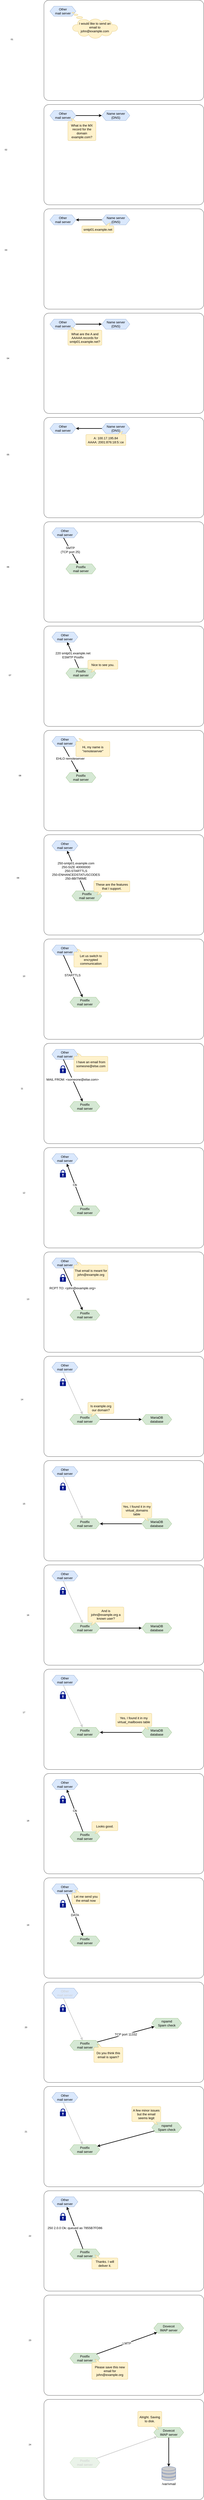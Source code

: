 <mxfile version="28.0.6">
  <diagram name="Seite-1" id="KTvmaRo9VcoZ5VeuPiA4">
    <mxGraphModel dx="2466" dy="1200" grid="1" gridSize="10" guides="1" tooltips="1" connect="1" arrows="1" fold="1" page="0" pageScale="1" pageWidth="827" pageHeight="1169" math="0" shadow="0">
      <root>
        <mxCell id="0" />
        <mxCell id="1" parent="0" />
        <mxCell id="gQG6ldMYRfHswNwDJcwK-4" value="" style="rounded=1;whiteSpace=wrap;html=1;arcSize=5;verticalAlign=bottom;fontSize=16;" parent="1" vertex="1">
          <mxGeometry x="80" y="120" width="800" height="500" as="geometry" />
        </mxCell>
        <mxCell id="gQG6ldMYRfHswNwDJcwK-9" value="Other&lt;div&gt;mail&amp;nbsp;&lt;span style=&quot;background-color: transparent; color: light-dark(rgb(0, 0, 0), rgb(255, 255, 255));&quot;&gt;server&lt;/span&gt;&lt;/div&gt;" style="shape=hexagon;perimeter=hexagonPerimeter2;whiteSpace=wrap;html=1;fixedSize=1;fillColor=#dae8fc;strokeColor=#6c8ebf;fontSize=16;fontStyle=0" parent="1" vertex="1">
          <mxGeometry x="110" y="150" width="130" height="50" as="geometry" />
        </mxCell>
        <mxCell id="gQG6ldMYRfHswNwDJcwK-17" value="" style="rounded=1;whiteSpace=wrap;html=1;arcSize=5;verticalAlign=bottom;fontSize=16;" parent="1" vertex="1">
          <mxGeometry x="80" y="640" width="800" height="500" as="geometry" />
        </mxCell>
        <mxCell id="gQG6ldMYRfHswNwDJcwK-24" style="edgeStyle=none;shape=connector;rounded=0;orthogonalLoop=1;jettySize=auto;html=1;strokeColor=default;strokeWidth=3;align=center;verticalAlign=middle;fontFamily=Helvetica;fontSize=16;fontColor=default;labelBackgroundColor=default;endArrow=classic;" parent="1" source="gQG6ldMYRfHswNwDJcwK-65" target="gQG6ldMYRfHswNwDJcwK-22" edge="1">
          <mxGeometry relative="1" as="geometry" />
        </mxCell>
        <mxCell id="gQG6ldMYRfHswNwDJcwK-22" value="Name server&lt;div&gt;(DNS)&lt;/div&gt;" style="shape=hexagon;perimeter=hexagonPerimeter2;whiteSpace=wrap;html=1;fixedSize=1;fillColor=#dae8fc;strokeColor=#6c8ebf;fontSize=16;" parent="1" vertex="1">
          <mxGeometry x="370" y="670" width="140" height="50" as="geometry" />
        </mxCell>
        <mxCell id="gQG6ldMYRfHswNwDJcwK-29" value="" style="rounded=1;whiteSpace=wrap;html=1;arcSize=5;verticalAlign=bottom;fontSize=16;" parent="1" vertex="1">
          <mxGeometry x="80" y="1160" width="800" height="500" as="geometry" />
        </mxCell>
        <mxCell id="gQG6ldMYRfHswNwDJcwK-34" value="" style="rounded=1;whiteSpace=wrap;html=1;arcSize=5;verticalAlign=bottom;fontSize=16;" parent="1" vertex="1">
          <mxGeometry x="80" y="1680" width="800" height="500" as="geometry" />
        </mxCell>
        <mxCell id="gQG6ldMYRfHswNwDJcwK-40" value="" style="rounded=1;whiteSpace=wrap;html=1;arcSize=5;verticalAlign=bottom;fontSize=16;" parent="1" vertex="1">
          <mxGeometry x="80" y="2200" width="800" height="500" as="geometry" />
        </mxCell>
        <mxCell id="gQG6ldMYRfHswNwDJcwK-45" value="" style="rounded=1;whiteSpace=wrap;html=1;arcSize=5;verticalAlign=bottom;fontSize=16;" parent="1" vertex="1">
          <mxGeometry x="80" y="2720" width="800" height="500" as="geometry" />
        </mxCell>
        <mxCell id="gQG6ldMYRfHswNwDJcwK-46" value="SMTP&lt;div&gt;(TCP port 25)&lt;/div&gt;" style="edgeStyle=none;shape=connector;rounded=0;orthogonalLoop=1;jettySize=auto;html=1;strokeColor=default;strokeWidth=3;align=center;verticalAlign=middle;fontFamily=Helvetica;fontSize=16;fontColor=default;labelBackgroundColor=default;endArrow=classic;" parent="1" target="gQG6ldMYRfHswNwDJcwK-50" edge="1">
          <mxGeometry relative="1" as="geometry">
            <mxPoint x="172.857" y="2790" as="sourcePoint" />
            <mxPoint x="370" y="2770" as="targetPoint" />
          </mxGeometry>
        </mxCell>
        <mxCell id="gQG6ldMYRfHswNwDJcwK-50" value="Postfix&lt;div&gt;mail server&lt;/div&gt;" style="shape=hexagon;perimeter=hexagonPerimeter2;whiteSpace=wrap;html=1;fixedSize=1;fillColor=#d5e8d4;strokeColor=#82b366;fontSize=16;" parent="1" vertex="1">
          <mxGeometry x="190" y="2930" width="150" height="50" as="geometry" />
        </mxCell>
        <mxCell id="gQG6ldMYRfHswNwDJcwK-51" value="" style="rounded=1;whiteSpace=wrap;html=1;arcSize=5;verticalAlign=bottom;fontSize=16;" parent="1" vertex="1">
          <mxGeometry x="80" y="3240" width="800" height="500" as="geometry" />
        </mxCell>
        <mxCell id="gQG6ldMYRfHswNwDJcwK-56" value="07" style="text;html=1;align=center;verticalAlign=middle;whiteSpace=wrap;rounded=0;fontFamily=Helvetica;fontSize=11;fontColor=default;labelBackgroundColor=default;" parent="1" vertex="1">
          <mxGeometry x="-120" y="3470" width="60" height="30" as="geometry" />
        </mxCell>
        <mxCell id="gQG6ldMYRfHswNwDJcwK-57" value="06" style="text;html=1;align=center;verticalAlign=middle;whiteSpace=wrap;rounded=0;fontFamily=Helvetica;fontSize=11;fontColor=default;labelBackgroundColor=default;" parent="1" vertex="1">
          <mxGeometry x="-130" y="2930" width="60" height="30" as="geometry" />
        </mxCell>
        <mxCell id="gQG6ldMYRfHswNwDJcwK-58" value="05" style="text;html=1;align=center;verticalAlign=middle;whiteSpace=wrap;rounded=0;fontFamily=Helvetica;fontSize=11;fontColor=default;labelBackgroundColor=default;" parent="1" vertex="1">
          <mxGeometry x="-130" y="2370" width="60" height="30" as="geometry" />
        </mxCell>
        <mxCell id="gQG6ldMYRfHswNwDJcwK-59" value="04" style="text;html=1;align=center;verticalAlign=middle;whiteSpace=wrap;rounded=0;fontFamily=Helvetica;fontSize=11;fontColor=default;labelBackgroundColor=default;" parent="1" vertex="1">
          <mxGeometry x="-130" y="1890" width="60" height="30" as="geometry" />
        </mxCell>
        <mxCell id="gQG6ldMYRfHswNwDJcwK-60" value="03" style="text;html=1;align=center;verticalAlign=middle;whiteSpace=wrap;rounded=0;fontFamily=Helvetica;fontSize=11;fontColor=default;labelBackgroundColor=default;" parent="1" vertex="1">
          <mxGeometry x="-140" y="1350" width="60" height="30" as="geometry" />
        </mxCell>
        <mxCell id="gQG6ldMYRfHswNwDJcwK-61" value="02" style="text;html=1;align=center;verticalAlign=middle;whiteSpace=wrap;rounded=0;fontFamily=Helvetica;fontSize=11;fontColor=default;labelBackgroundColor=default;" parent="1" vertex="1">
          <mxGeometry x="-140" y="850" width="60" height="30" as="geometry" />
        </mxCell>
        <mxCell id="gQG6ldMYRfHswNwDJcwK-62" value="01" style="text;html=1;align=center;verticalAlign=middle;whiteSpace=wrap;rounded=0;fontFamily=Helvetica;fontSize=11;fontColor=default;labelBackgroundColor=default;" parent="1" vertex="1">
          <mxGeometry x="-110" y="300" width="60" height="30" as="geometry" />
        </mxCell>
        <mxCell id="gQG6ldMYRfHswNwDJcwK-64" value="&lt;span style=&quot;font-size: 16px;&quot;&gt;I would like to send an email to john@example.com&lt;/span&gt;" style="whiteSpace=wrap;html=1;shape=mxgraph.basic.cloud_callout;fontFamily=Helvetica;fontSize=11;labelBackgroundColor=none;flipV=1;fillColor=#fff2cc;strokeColor=#d6b656;spacingLeft=20;spacingTop=20;spacingRight=20;fontStyle=0" parent="1" vertex="1">
          <mxGeometry x="220" y="180" width="230" height="130" as="geometry" />
        </mxCell>
        <mxCell id="gQG6ldMYRfHswNwDJcwK-65" value="Other&lt;div&gt;mail&amp;nbsp;&lt;span style=&quot;background-color: transparent; color: light-dark(rgb(0, 0, 0), rgb(255, 255, 255));&quot;&gt;server&lt;/span&gt;&lt;/div&gt;" style="shape=hexagon;perimeter=hexagonPerimeter2;whiteSpace=wrap;html=1;fixedSize=1;fillColor=#dae8fc;strokeColor=#6c8ebf;fontSize=16;fontStyle=0" parent="1" vertex="1">
          <mxGeometry x="110" y="670" width="130" height="50" as="geometry" />
        </mxCell>
        <mxCell id="gQG6ldMYRfHswNwDJcwK-28" value="What is the MX record for the domain example.com?" style="whiteSpace=wrap;html=1;shape=mxgraph.basic.roundRectCallout;dx=30;dy=15;size=5;boundedLbl=1;fontFamily=Helvetica;fontSize=16;labelBackgroundColor=none;flipV=1;fillColor=#fff2cc;strokeColor=#d6b656;" parent="1" vertex="1">
          <mxGeometry x="200" y="710" width="140" height="110" as="geometry" />
        </mxCell>
        <mxCell id="gQG6ldMYRfHswNwDJcwK-66" style="edgeStyle=none;shape=connector;rounded=0;orthogonalLoop=1;jettySize=auto;html=1;strokeColor=default;strokeWidth=3;align=center;verticalAlign=middle;fontFamily=Helvetica;fontSize=16;fontColor=default;labelBackgroundColor=default;endArrow=classic;" parent="1" source="gQG6ldMYRfHswNwDJcwK-67" target="gQG6ldMYRfHswNwDJcwK-68" edge="1">
          <mxGeometry relative="1" as="geometry">
            <mxPoint x="-120" y="1110" as="sourcePoint" />
          </mxGeometry>
        </mxCell>
        <mxCell id="gQG6ldMYRfHswNwDJcwK-67" value="Name server&lt;div&gt;(DNS)&lt;/div&gt;" style="shape=hexagon;perimeter=hexagonPerimeter2;whiteSpace=wrap;html=1;fixedSize=1;fillColor=#dae8fc;strokeColor=#6c8ebf;fontSize=16;" parent="1" vertex="1">
          <mxGeometry x="370" y="1190" width="140" height="50" as="geometry" />
        </mxCell>
        <mxCell id="gQG6ldMYRfHswNwDJcwK-68" value="Other&lt;div&gt;mail&amp;nbsp;&lt;span style=&quot;background-color: transparent; color: light-dark(rgb(0, 0, 0), rgb(255, 255, 255));&quot;&gt;server&lt;/span&gt;&lt;/div&gt;" style="shape=hexagon;perimeter=hexagonPerimeter2;whiteSpace=wrap;html=1;fixedSize=1;fillColor=#dae8fc;strokeColor=#6c8ebf;fontSize=16;fontStyle=0" parent="1" vertex="1">
          <mxGeometry x="110" y="1190" width="130" height="50" as="geometry" />
        </mxCell>
        <mxCell id="gQG6ldMYRfHswNwDJcwK-33" value="smtp01.example.net" style="whiteSpace=wrap;html=1;shape=mxgraph.basic.roundRectCallout;dx=30;dy=15;size=5;boundedLbl=1;fontFamily=Helvetica;fontSize=16;labelBackgroundColor=none;flipV=1;fillColor=#fff2cc;strokeColor=#d6b656;flipH=1;" parent="1" vertex="1">
          <mxGeometry x="270" y="1230" width="160" height="50" as="geometry" />
        </mxCell>
        <mxCell id="gQG6ldMYRfHswNwDJcwK-69" style="edgeStyle=none;shape=connector;rounded=0;orthogonalLoop=1;jettySize=auto;html=1;strokeColor=default;strokeWidth=3;align=center;verticalAlign=middle;fontFamily=Helvetica;fontSize=16;fontColor=default;labelBackgroundColor=default;endArrow=classic;" parent="1" source="gQG6ldMYRfHswNwDJcwK-71" target="gQG6ldMYRfHswNwDJcwK-70" edge="1">
          <mxGeometry relative="1" as="geometry" />
        </mxCell>
        <mxCell id="gQG6ldMYRfHswNwDJcwK-70" value="Name server&lt;div&gt;(DNS)&lt;/div&gt;" style="shape=hexagon;perimeter=hexagonPerimeter2;whiteSpace=wrap;html=1;fixedSize=1;fillColor=#dae8fc;strokeColor=#6c8ebf;fontSize=16;" parent="1" vertex="1">
          <mxGeometry x="370" y="1710" width="140" height="50" as="geometry" />
        </mxCell>
        <mxCell id="gQG6ldMYRfHswNwDJcwK-71" value="Other&lt;div&gt;mail&amp;nbsp;&lt;span style=&quot;background-color: transparent; color: light-dark(rgb(0, 0, 0), rgb(255, 255, 255));&quot;&gt;server&lt;/span&gt;&lt;/div&gt;" style="shape=hexagon;perimeter=hexagonPerimeter2;whiteSpace=wrap;html=1;fixedSize=1;fillColor=#dae8fc;strokeColor=#6c8ebf;fontSize=16;fontStyle=0" parent="1" vertex="1">
          <mxGeometry x="110" y="1710" width="130" height="50" as="geometry" />
        </mxCell>
        <mxCell id="gQG6ldMYRfHswNwDJcwK-39" value="What are the A and AAAAA records for smtp01.example.net?" style="whiteSpace=wrap;html=1;shape=mxgraph.basic.roundRectCallout;dx=30;dy=15;size=5;boundedLbl=1;fontFamily=Helvetica;fontSize=16;labelBackgroundColor=none;flipV=1;fillColor=#fff2cc;strokeColor=#d6b656;" parent="1" vertex="1">
          <mxGeometry x="200" y="1750" width="170" height="90" as="geometry" />
        </mxCell>
        <mxCell id="gQG6ldMYRfHswNwDJcwK-72" style="edgeStyle=none;shape=connector;rounded=0;orthogonalLoop=1;jettySize=auto;html=1;strokeColor=default;strokeWidth=3;align=center;verticalAlign=middle;fontFamily=Helvetica;fontSize=16;fontColor=default;labelBackgroundColor=default;endArrow=classic;" parent="1" source="gQG6ldMYRfHswNwDJcwK-73" target="gQG6ldMYRfHswNwDJcwK-74" edge="1">
          <mxGeometry relative="1" as="geometry">
            <mxPoint x="-120" y="2150" as="sourcePoint" />
          </mxGeometry>
        </mxCell>
        <mxCell id="gQG6ldMYRfHswNwDJcwK-73" value="Name server&lt;div&gt;(DNS)&lt;/div&gt;" style="shape=hexagon;perimeter=hexagonPerimeter2;whiteSpace=wrap;html=1;fixedSize=1;fillColor=#dae8fc;strokeColor=#6c8ebf;fontSize=16;" parent="1" vertex="1">
          <mxGeometry x="370" y="2230" width="140" height="50" as="geometry" />
        </mxCell>
        <mxCell id="gQG6ldMYRfHswNwDJcwK-74" value="Other&lt;div&gt;mail&amp;nbsp;&lt;span style=&quot;background-color: transparent; color: light-dark(rgb(0, 0, 0), rgb(255, 255, 255));&quot;&gt;server&lt;/span&gt;&lt;/div&gt;" style="shape=hexagon;perimeter=hexagonPerimeter2;whiteSpace=wrap;html=1;fixedSize=1;fillColor=#dae8fc;strokeColor=#6c8ebf;fontSize=16;fontStyle=0" parent="1" vertex="1">
          <mxGeometry x="110" y="2230" width="130" height="50" as="geometry" />
        </mxCell>
        <mxCell id="gQG6ldMYRfHswNwDJcwK-44" value="A: 100.17.195.84&lt;div&gt;AAAA: 2001:876:18:5::ce&lt;/div&gt;" style="whiteSpace=wrap;html=1;shape=mxgraph.basic.roundRectCallout;dx=30;dy=15;size=5;boundedLbl=1;fontFamily=Helvetica;fontSize=16;labelBackgroundColor=none;flipV=1;fillColor=#fff2cc;strokeColor=#d6b656;flipH=1;" parent="1" vertex="1">
          <mxGeometry x="290" y="2270" width="200" height="70" as="geometry" />
        </mxCell>
        <mxCell id="gQG6ldMYRfHswNwDJcwK-75" value="Other&lt;div&gt;mail&amp;nbsp;&lt;span style=&quot;background-color: transparent; color: light-dark(rgb(0, 0, 0), rgb(255, 255, 255));&quot;&gt;server&lt;/span&gt;&lt;/div&gt;" style="shape=hexagon;perimeter=hexagonPerimeter2;whiteSpace=wrap;html=1;fixedSize=1;fillColor=#dae8fc;strokeColor=#6c8ebf;fontSize=16;fontStyle=0" parent="1" vertex="1">
          <mxGeometry x="120" y="2750" width="130" height="50" as="geometry" />
        </mxCell>
        <mxCell id="gQG6ldMYRfHswNwDJcwK-76" value="220 smtp01.example.net&lt;div&gt;ESMTP Postfix&lt;/div&gt;" style="edgeStyle=none;shape=connector;rounded=0;orthogonalLoop=1;jettySize=auto;html=1;strokeColor=default;strokeWidth=3;align=center;verticalAlign=middle;fontFamily=Helvetica;fontSize=16;fontColor=default;labelBackgroundColor=default;endArrow=classic;" parent="1" source="gQG6ldMYRfHswNwDJcwK-77" target="gQG6ldMYRfHswNwDJcwK-78" edge="1">
          <mxGeometry relative="1" as="geometry">
            <mxPoint x="172.857" y="3310" as="sourcePoint" />
            <mxPoint x="690" y="3290" as="targetPoint" />
          </mxGeometry>
        </mxCell>
        <mxCell id="gQG6ldMYRfHswNwDJcwK-77" value="Postfix&lt;div&gt;mail server&lt;/div&gt;" style="shape=hexagon;perimeter=hexagonPerimeter2;whiteSpace=wrap;html=1;fixedSize=1;fillColor=#d5e8d4;strokeColor=#82b366;fontSize=16;" parent="1" vertex="1">
          <mxGeometry x="190" y="3450" width="150" height="50" as="geometry" />
        </mxCell>
        <mxCell id="gQG6ldMYRfHswNwDJcwK-78" value="Other&lt;div&gt;mail&amp;nbsp;&lt;span style=&quot;background-color: transparent; color: light-dark(rgb(0, 0, 0), rgb(255, 255, 255));&quot;&gt;server&lt;/span&gt;&lt;/div&gt;" style="shape=hexagon;perimeter=hexagonPerimeter2;whiteSpace=wrap;html=1;fixedSize=1;fillColor=#dae8fc;strokeColor=#6c8ebf;fontSize=16;fontStyle=0" parent="1" vertex="1">
          <mxGeometry x="120" y="3270" width="130" height="50" as="geometry" />
        </mxCell>
        <mxCell id="gQG6ldMYRfHswNwDJcwK-55" value="Nice to see you." style="whiteSpace=wrap;html=1;shape=mxgraph.basic.roundRectCallout;dx=30;dy=15;size=5;boundedLbl=1;fontFamily=Helvetica;fontSize=16;labelBackgroundColor=none;flipV=0;fillColor=#fff2cc;strokeColor=#d6b656;" parent="1" vertex="1">
          <mxGeometry x="300" y="3410" width="150" height="60" as="geometry" />
        </mxCell>
        <mxCell id="gQG6ldMYRfHswNwDJcwK-79" value="" style="rounded=1;whiteSpace=wrap;html=1;arcSize=5;verticalAlign=bottom;fontSize=16;" parent="1" vertex="1">
          <mxGeometry x="80" y="3760" width="800" height="500" as="geometry" />
        </mxCell>
        <mxCell id="gQG6ldMYRfHswNwDJcwK-80" value="EHLO remoteserver" style="edgeStyle=none;shape=connector;rounded=0;orthogonalLoop=1;jettySize=auto;html=1;strokeColor=default;strokeWidth=3;align=center;verticalAlign=middle;fontFamily=Helvetica;fontSize=16;fontColor=default;labelBackgroundColor=default;endArrow=classic;" parent="1" target="gQG6ldMYRfHswNwDJcwK-81" edge="1">
          <mxGeometry relative="1" as="geometry">
            <mxPoint x="172.857" y="3830" as="sourcePoint" />
            <mxPoint x="370" y="3810" as="targetPoint" />
          </mxGeometry>
        </mxCell>
        <mxCell id="gQG6ldMYRfHswNwDJcwK-81" value="Postfix&lt;div&gt;mail server&lt;/div&gt;" style="shape=hexagon;perimeter=hexagonPerimeter2;whiteSpace=wrap;html=1;fixedSize=1;fillColor=#d5e8d4;strokeColor=#82b366;fontSize=16;" parent="1" vertex="1">
          <mxGeometry x="190" y="3970" width="150" height="50" as="geometry" />
        </mxCell>
        <mxCell id="gQG6ldMYRfHswNwDJcwK-82" value="Other&lt;div&gt;mail&amp;nbsp;&lt;span style=&quot;background-color: transparent; color: light-dark(rgb(0, 0, 0), rgb(255, 255, 255));&quot;&gt;server&lt;/span&gt;&lt;/div&gt;" style="shape=hexagon;perimeter=hexagonPerimeter2;whiteSpace=wrap;html=1;fixedSize=1;fillColor=#dae8fc;strokeColor=#6c8ebf;fontSize=16;fontStyle=0" parent="1" vertex="1">
          <mxGeometry x="120" y="3790" width="130" height="50" as="geometry" />
        </mxCell>
        <mxCell id="gQG6ldMYRfHswNwDJcwK-83" value="08" style="text;html=1;align=center;verticalAlign=middle;whiteSpace=wrap;rounded=0;fontFamily=Helvetica;fontSize=11;fontColor=default;labelBackgroundColor=default;" parent="1" vertex="1">
          <mxGeometry x="-70" y="3970" width="60" height="30" as="geometry" />
        </mxCell>
        <mxCell id="gQG6ldMYRfHswNwDJcwK-84" value="Hi, my name is &quot;remoteserver&quot;" style="whiteSpace=wrap;html=1;shape=mxgraph.basic.roundRectCallout;dx=30;dy=15;size=5;boundedLbl=1;fontFamily=Helvetica;fontSize=16;labelBackgroundColor=none;flipV=1;fillColor=#fff2cc;strokeColor=#d6b656;" parent="1" vertex="1">
          <mxGeometry x="240" y="3800" width="170" height="90" as="geometry" />
        </mxCell>
        <mxCell id="gQG6ldMYRfHswNwDJcwK-85" value="" style="rounded=1;whiteSpace=wrap;html=1;arcSize=5;verticalAlign=bottom;fontSize=16;" parent="1" vertex="1">
          <mxGeometry x="80" y="4280" width="800" height="500" as="geometry" />
        </mxCell>
        <mxCell id="gQG6ldMYRfHswNwDJcwK-86" value="&lt;div&gt;250-smtp01.example.com&lt;/div&gt;&lt;div&gt;&lt;span style=&quot;background-color: light-dark(#ffffff, var(--ge-dark-color, #121212)); color: light-dark(rgb(0, 0, 0), rgb(255, 255, 255));&quot;&gt;250-SIZE 40000000&lt;/span&gt;&lt;/div&gt;&lt;div&gt;&lt;span style=&quot;background-color: light-dark(#ffffff, var(--ge-dark-color, #121212)); color: light-dark(rgb(0, 0, 0), rgb(255, 255, 255));&quot;&gt;250-STARTTLS&lt;/span&gt;&lt;/div&gt;&lt;div&gt;250-ENHANCEDSTATUSCODES&lt;/div&gt;&lt;div&gt;250-8BITMIME&lt;/div&gt;" style="edgeStyle=none;shape=connector;rounded=0;orthogonalLoop=1;jettySize=auto;html=1;strokeColor=default;strokeWidth=3;align=center;verticalAlign=middle;fontFamily=Helvetica;fontSize=16;fontColor=default;labelBackgroundColor=default;endArrow=classic;" parent="1" source="gQG6ldMYRfHswNwDJcwK-87" target="gQG6ldMYRfHswNwDJcwK-88" edge="1">
          <mxGeometry relative="1" as="geometry">
            <mxPoint x="192.857" y="4390" as="sourcePoint" />
            <mxPoint x="216.111" y="4400" as="targetPoint" />
          </mxGeometry>
        </mxCell>
        <mxCell id="gQG6ldMYRfHswNwDJcwK-87" value="Postfix&lt;div&gt;mail server&lt;/div&gt;" style="shape=hexagon;perimeter=hexagonPerimeter2;whiteSpace=wrap;html=1;fixedSize=1;fillColor=#d5e8d4;strokeColor=#82b366;fontSize=16;" parent="1" vertex="1">
          <mxGeometry x="220" y="4560" width="150" height="50" as="geometry" />
        </mxCell>
        <mxCell id="gQG6ldMYRfHswNwDJcwK-88" value="Other&lt;div&gt;mail&amp;nbsp;&lt;span style=&quot;background-color: transparent; color: light-dark(rgb(0, 0, 0), rgb(255, 255, 255));&quot;&gt;server&lt;/span&gt;&lt;/div&gt;" style="shape=hexagon;perimeter=hexagonPerimeter2;whiteSpace=wrap;html=1;fixedSize=1;fillColor=#dae8fc;strokeColor=#6c8ebf;fontSize=16;fontStyle=0" parent="1" vertex="1">
          <mxGeometry x="120" y="4310" width="130" height="50" as="geometry" />
        </mxCell>
        <mxCell id="gQG6ldMYRfHswNwDJcwK-89" value="These are the features that I support." style="whiteSpace=wrap;html=1;shape=mxgraph.basic.roundRectCallout;dx=30;dy=15;size=5;boundedLbl=1;fontFamily=Helvetica;fontSize=16;labelBackgroundColor=none;flipV=0;fillColor=#fff2cc;strokeColor=#d6b656;" parent="1" vertex="1">
          <mxGeometry x="330" y="4510" width="180" height="70" as="geometry" />
        </mxCell>
        <mxCell id="gQG6ldMYRfHswNwDJcwK-90" value="09" style="text;html=1;align=center;verticalAlign=middle;whiteSpace=wrap;rounded=0;fontFamily=Helvetica;fontSize=11;fontColor=default;labelBackgroundColor=default;" parent="1" vertex="1">
          <mxGeometry x="-80" y="4480" width="60" height="30" as="geometry" />
        </mxCell>
        <mxCell id="gQG6ldMYRfHswNwDJcwK-91" value="" style="rounded=1;whiteSpace=wrap;html=1;arcSize=5;verticalAlign=bottom;fontSize=16;" parent="1" vertex="1">
          <mxGeometry x="80" y="4800" width="800" height="500" as="geometry" />
        </mxCell>
        <mxCell id="gQG6ldMYRfHswNwDJcwK-92" value="STARTTLS" style="edgeStyle=none;shape=connector;rounded=0;orthogonalLoop=1;jettySize=auto;html=1;strokeColor=default;strokeWidth=3;align=center;verticalAlign=middle;fontFamily=Helvetica;fontSize=16;fontColor=default;labelBackgroundColor=default;endArrow=classic;" parent="1" target="gQG6ldMYRfHswNwDJcwK-93" edge="1">
          <mxGeometry relative="1" as="geometry">
            <mxPoint x="172.857" y="4870" as="sourcePoint" />
            <mxPoint x="370" y="4850" as="targetPoint" />
          </mxGeometry>
        </mxCell>
        <mxCell id="gQG6ldMYRfHswNwDJcwK-93" value="Postfix&lt;div&gt;mail server&lt;/div&gt;" style="shape=hexagon;perimeter=hexagonPerimeter2;whiteSpace=wrap;html=1;fixedSize=1;fillColor=#d5e8d4;strokeColor=#82b366;fontSize=16;" parent="1" vertex="1">
          <mxGeometry x="210" y="5090" width="150" height="50" as="geometry" />
        </mxCell>
        <mxCell id="gQG6ldMYRfHswNwDJcwK-94" value="Other&lt;div&gt;mail&amp;nbsp;&lt;span style=&quot;background-color: transparent; color: light-dark(rgb(0, 0, 0), rgb(255, 255, 255));&quot;&gt;server&lt;/span&gt;&lt;/div&gt;" style="shape=hexagon;perimeter=hexagonPerimeter2;whiteSpace=wrap;html=1;fixedSize=1;fillColor=#dae8fc;strokeColor=#6c8ebf;fontSize=16;fontStyle=0" parent="1" vertex="1">
          <mxGeometry x="120" y="4830" width="130" height="50" as="geometry" />
        </mxCell>
        <mxCell id="gQG6ldMYRfHswNwDJcwK-95" value="Let us switch to encrypted communication" style="whiteSpace=wrap;html=1;shape=mxgraph.basic.roundRectCallout;dx=30;dy=15;size=5;boundedLbl=1;fontFamily=Helvetica;fontSize=16;labelBackgroundColor=none;flipV=1;fillColor=#fff2cc;strokeColor=#d6b656;" parent="1" vertex="1">
          <mxGeometry x="230" y="4850" width="170" height="90" as="geometry" />
        </mxCell>
        <mxCell id="gQG6ldMYRfHswNwDJcwK-96" value="10" style="text;html=1;align=center;verticalAlign=middle;whiteSpace=wrap;rounded=0;fontFamily=Helvetica;fontSize=11;fontColor=default;labelBackgroundColor=default;" parent="1" vertex="1">
          <mxGeometry x="-50" y="4970" width="60" height="30" as="geometry" />
        </mxCell>
        <mxCell id="gQG6ldMYRfHswNwDJcwK-97" value="" style="rounded=1;whiteSpace=wrap;html=1;arcSize=5;verticalAlign=bottom;fontSize=16;" parent="1" vertex="1">
          <mxGeometry x="80" y="5320" width="800" height="500" as="geometry" />
        </mxCell>
        <mxCell id="gQG6ldMYRfHswNwDJcwK-98" value="MAIL FROM: &amp;lt;someone@else.com&amp;gt;" style="edgeStyle=none;shape=connector;rounded=0;orthogonalLoop=1;jettySize=auto;html=1;strokeColor=default;strokeWidth=3;align=center;verticalAlign=middle;fontFamily=Helvetica;fontSize=16;fontColor=default;labelBackgroundColor=default;endArrow=classic;" parent="1" target="gQG6ldMYRfHswNwDJcwK-99" edge="1">
          <mxGeometry relative="1" as="geometry">
            <mxPoint x="172.857" y="5390" as="sourcePoint" />
            <mxPoint x="370" y="5370" as="targetPoint" />
          </mxGeometry>
        </mxCell>
        <mxCell id="gQG6ldMYRfHswNwDJcwK-99" value="Postfix&lt;div&gt;mail server&lt;/div&gt;" style="shape=hexagon;perimeter=hexagonPerimeter2;whiteSpace=wrap;html=1;fixedSize=1;fillColor=#d5e8d4;strokeColor=#82b366;fontSize=16;" parent="1" vertex="1">
          <mxGeometry x="210" y="5610" width="150" height="50" as="geometry" />
        </mxCell>
        <mxCell id="gQG6ldMYRfHswNwDJcwK-100" value="Other&lt;div&gt;mail&amp;nbsp;&lt;span style=&quot;background-color: transparent; color: light-dark(rgb(0, 0, 0), rgb(255, 255, 255));&quot;&gt;server&lt;/span&gt;&lt;/div&gt;" style="shape=hexagon;perimeter=hexagonPerimeter2;whiteSpace=wrap;html=1;fixedSize=1;fillColor=#dae8fc;strokeColor=#6c8ebf;fontSize=16;fontStyle=0" parent="1" vertex="1">
          <mxGeometry x="120" y="5350" width="130" height="50" as="geometry" />
        </mxCell>
        <mxCell id="gQG6ldMYRfHswNwDJcwK-101" value="I have an email from someone@else.com" style="whiteSpace=wrap;html=1;shape=mxgraph.basic.roundRectCallout;dx=30;dy=15;size=5;boundedLbl=1;fontFamily=Helvetica;fontSize=16;labelBackgroundColor=none;flipV=1;fillColor=#fff2cc;strokeColor=#d6b656;" parent="1" vertex="1">
          <mxGeometry x="230" y="5370" width="170" height="90" as="geometry" />
        </mxCell>
        <mxCell id="gQG6ldMYRfHswNwDJcwK-102" value="11" style="text;html=1;align=center;verticalAlign=middle;whiteSpace=wrap;rounded=0;fontFamily=Helvetica;fontSize=11;fontColor=default;labelBackgroundColor=default;" parent="1" vertex="1">
          <mxGeometry x="-60" y="5530" width="60" height="30" as="geometry" />
        </mxCell>
        <mxCell id="gQG6ldMYRfHswNwDJcwK-103" value="" style="sketch=0;aspect=fixed;pointerEvents=1;shadow=0;dashed=0;html=1;strokeColor=none;labelPosition=center;verticalLabelPosition=bottom;verticalAlign=top;align=center;fillColor=#00188D;shape=mxgraph.mscae.enterprise.lock;fontFamily=Helvetica;fontSize=11;fontColor=default;labelBackgroundColor=default;" parent="1" vertex="1">
          <mxGeometry x="160" y="5430" width="30" height="38.46" as="geometry" />
        </mxCell>
        <mxCell id="gQG6ldMYRfHswNwDJcwK-104" value="" style="rounded=1;whiteSpace=wrap;html=1;arcSize=5;verticalAlign=bottom;fontSize=16;" parent="1" vertex="1">
          <mxGeometry x="80" y="5840" width="800" height="500" as="geometry" />
        </mxCell>
        <mxCell id="gQG6ldMYRfHswNwDJcwK-105" value="Ok" style="edgeStyle=none;shape=connector;rounded=0;orthogonalLoop=1;jettySize=auto;html=1;strokeColor=default;strokeWidth=3;align=center;verticalAlign=middle;fontFamily=Helvetica;fontSize=16;fontColor=default;labelBackgroundColor=default;endArrow=classic;" parent="1" source="gQG6ldMYRfHswNwDJcwK-106" target="gQG6ldMYRfHswNwDJcwK-107" edge="1">
          <mxGeometry relative="1" as="geometry">
            <mxPoint x="172.857" y="5910" as="sourcePoint" />
            <mxPoint x="-130" y="5840" as="targetPoint" />
          </mxGeometry>
        </mxCell>
        <mxCell id="gQG6ldMYRfHswNwDJcwK-106" value="Postfix&lt;div&gt;mail server&lt;/div&gt;" style="shape=hexagon;perimeter=hexagonPerimeter2;whiteSpace=wrap;html=1;fixedSize=1;fillColor=#d5e8d4;strokeColor=#82b366;fontSize=16;" parent="1" vertex="1">
          <mxGeometry x="210" y="6130" width="150" height="50" as="geometry" />
        </mxCell>
        <mxCell id="gQG6ldMYRfHswNwDJcwK-107" value="Other&lt;div&gt;mail&amp;nbsp;&lt;span style=&quot;background-color: transparent; color: light-dark(rgb(0, 0, 0), rgb(255, 255, 255));&quot;&gt;server&lt;/span&gt;&lt;/div&gt;" style="shape=hexagon;perimeter=hexagonPerimeter2;whiteSpace=wrap;html=1;fixedSize=1;fillColor=#dae8fc;strokeColor=#6c8ebf;fontSize=16;fontStyle=0" parent="1" vertex="1">
          <mxGeometry x="120" y="5870" width="130" height="50" as="geometry" />
        </mxCell>
        <mxCell id="gQG6ldMYRfHswNwDJcwK-109" value="" style="sketch=0;aspect=fixed;pointerEvents=1;shadow=0;dashed=0;html=1;strokeColor=none;labelPosition=center;verticalLabelPosition=bottom;verticalAlign=top;align=center;fillColor=#00188D;shape=mxgraph.mscae.enterprise.lock;fontFamily=Helvetica;fontSize=11;fontColor=default;labelBackgroundColor=default;" parent="1" vertex="1">
          <mxGeometry x="160" y="5950" width="30" height="38.46" as="geometry" />
        </mxCell>
        <mxCell id="gQG6ldMYRfHswNwDJcwK-110" value="12" style="text;html=1;align=center;verticalAlign=middle;whiteSpace=wrap;rounded=0;fontFamily=Helvetica;fontSize=11;fontColor=default;labelBackgroundColor=default;" parent="1" vertex="1">
          <mxGeometry x="-50" y="6050" width="60" height="30" as="geometry" />
        </mxCell>
        <mxCell id="gQG6ldMYRfHswNwDJcwK-112" value="" style="rounded=1;whiteSpace=wrap;html=1;arcSize=5;verticalAlign=bottom;fontSize=16;" parent="1" vertex="1">
          <mxGeometry x="80" y="6360" width="800" height="500" as="geometry" />
        </mxCell>
        <mxCell id="gQG6ldMYRfHswNwDJcwK-113" value="RCPT TO: &amp;lt;john@example.org&amp;gt;" style="edgeStyle=none;shape=connector;rounded=0;orthogonalLoop=1;jettySize=auto;html=1;strokeColor=default;strokeWidth=3;align=center;verticalAlign=middle;fontFamily=Helvetica;fontSize=16;fontColor=default;labelBackgroundColor=default;endArrow=classic;" parent="1" target="gQG6ldMYRfHswNwDJcwK-114" edge="1">
          <mxGeometry relative="1" as="geometry">
            <mxPoint x="172.857" y="6430" as="sourcePoint" />
            <mxPoint x="370" y="6410" as="targetPoint" />
          </mxGeometry>
        </mxCell>
        <mxCell id="gQG6ldMYRfHswNwDJcwK-114" value="Postfix&lt;div&gt;mail server&lt;/div&gt;" style="shape=hexagon;perimeter=hexagonPerimeter2;whiteSpace=wrap;html=1;fixedSize=1;fillColor=#d5e8d4;strokeColor=#82b366;fontSize=16;" parent="1" vertex="1">
          <mxGeometry x="210" y="6650" width="150" height="50" as="geometry" />
        </mxCell>
        <mxCell id="gQG6ldMYRfHswNwDJcwK-115" value="Other&lt;div&gt;mail&amp;nbsp;&lt;span style=&quot;background-color: transparent; color: light-dark(rgb(0, 0, 0), rgb(255, 255, 255));&quot;&gt;server&lt;/span&gt;&lt;/div&gt;" style="shape=hexagon;perimeter=hexagonPerimeter2;whiteSpace=wrap;html=1;fixedSize=1;fillColor=#dae8fc;strokeColor=#6c8ebf;fontSize=16;fontStyle=0" parent="1" vertex="1">
          <mxGeometry x="120" y="6390" width="130" height="50" as="geometry" />
        </mxCell>
        <mxCell id="gQG6ldMYRfHswNwDJcwK-116" value="That email is meant for john@example.org" style="whiteSpace=wrap;html=1;shape=mxgraph.basic.roundRectCallout;dx=30;dy=15;size=5;boundedLbl=1;fontFamily=Helvetica;fontSize=16;labelBackgroundColor=none;flipV=1;fillColor=#fff2cc;strokeColor=#d6b656;" parent="1" vertex="1">
          <mxGeometry x="230" y="6410" width="170" height="90" as="geometry" />
        </mxCell>
        <mxCell id="gQG6ldMYRfHswNwDJcwK-117" value="" style="sketch=0;aspect=fixed;pointerEvents=1;shadow=0;dashed=0;html=1;strokeColor=none;labelPosition=center;verticalLabelPosition=bottom;verticalAlign=top;align=center;fillColor=#00188D;shape=mxgraph.mscae.enterprise.lock;fontFamily=Helvetica;fontSize=11;fontColor=default;labelBackgroundColor=default;" parent="1" vertex="1">
          <mxGeometry x="160" y="6470" width="30" height="38.46" as="geometry" />
        </mxCell>
        <mxCell id="gQG6ldMYRfHswNwDJcwK-118" value="13" style="text;html=1;align=center;verticalAlign=middle;whiteSpace=wrap;rounded=0;fontFamily=Helvetica;fontSize=11;fontColor=default;labelBackgroundColor=default;" parent="1" vertex="1">
          <mxGeometry x="-30" y="6580" width="60" height="30" as="geometry" />
        </mxCell>
        <mxCell id="gQG6ldMYRfHswNwDJcwK-124" value="14" style="text;html=1;align=center;verticalAlign=middle;whiteSpace=wrap;rounded=0;fontFamily=Helvetica;fontSize=11;fontColor=default;labelBackgroundColor=default;" parent="1" vertex="1">
          <mxGeometry x="-60" y="7080" width="60" height="30" as="geometry" />
        </mxCell>
        <mxCell id="gQG6ldMYRfHswNwDJcwK-125" value="" style="rounded=1;whiteSpace=wrap;html=1;arcSize=5;verticalAlign=bottom;fontSize=16;" parent="1" vertex="1">
          <mxGeometry x="80" y="6880" width="800" height="500" as="geometry" />
        </mxCell>
        <mxCell id="gQG6ldMYRfHswNwDJcwK-126" value="" style="edgeStyle=none;shape=connector;rounded=0;orthogonalLoop=1;jettySize=auto;html=1;strokeWidth=3;align=center;verticalAlign=middle;fontFamily=Helvetica;fontSize=16;fontColor=default;labelBackgroundColor=default;endArrow=classic;strokeColor=#CCCCCC;" parent="1" target="gQG6ldMYRfHswNwDJcwK-127" edge="1">
          <mxGeometry relative="1" as="geometry">
            <mxPoint x="172.857" y="6950" as="sourcePoint" />
            <mxPoint x="370" y="6930" as="targetPoint" />
          </mxGeometry>
        </mxCell>
        <mxCell id="gQG6ldMYRfHswNwDJcwK-132" style="edgeStyle=none;shape=connector;rounded=0;orthogonalLoop=1;jettySize=auto;html=1;strokeColor=default;strokeWidth=3;align=center;verticalAlign=middle;fontFamily=Helvetica;fontSize=11;fontColor=default;labelBackgroundColor=default;endArrow=classic;" parent="1" source="gQG6ldMYRfHswNwDJcwK-127" target="gQG6ldMYRfHswNwDJcwK-131" edge="1">
          <mxGeometry relative="1" as="geometry" />
        </mxCell>
        <mxCell id="gQG6ldMYRfHswNwDJcwK-127" value="Postfix&lt;div&gt;mail server&lt;/div&gt;" style="shape=hexagon;perimeter=hexagonPerimeter2;whiteSpace=wrap;html=1;fixedSize=1;fillColor=#d5e8d4;strokeColor=#82b366;fontSize=16;" parent="1" vertex="1">
          <mxGeometry x="210" y="7170" width="150" height="50" as="geometry" />
        </mxCell>
        <mxCell id="gQG6ldMYRfHswNwDJcwK-128" value="Other&lt;div&gt;mail&amp;nbsp;&lt;span style=&quot;background-color: transparent; color: light-dark(rgb(0, 0, 0), rgb(255, 255, 255));&quot;&gt;server&lt;/span&gt;&lt;/div&gt;" style="shape=hexagon;perimeter=hexagonPerimeter2;whiteSpace=wrap;html=1;fixedSize=1;fillColor=#dae8fc;strokeColor=#6c8ebf;fontSize=16;fontStyle=0" parent="1" vertex="1">
          <mxGeometry x="120" y="6910" width="130" height="50" as="geometry" />
        </mxCell>
        <mxCell id="gQG6ldMYRfHswNwDJcwK-130" value="" style="sketch=0;aspect=fixed;pointerEvents=1;shadow=0;dashed=0;html=1;strokeColor=none;labelPosition=center;verticalLabelPosition=bottom;verticalAlign=top;align=center;fillColor=#00188D;shape=mxgraph.mscae.enterprise.lock;fontFamily=Helvetica;fontSize=11;fontColor=default;labelBackgroundColor=default;" parent="1" vertex="1">
          <mxGeometry x="160" y="6990" width="30" height="38.46" as="geometry" />
        </mxCell>
        <mxCell id="gQG6ldMYRfHswNwDJcwK-131" value="MariaDB&lt;div&gt;database&lt;/div&gt;" style="shape=hexagon;perimeter=hexagonPerimeter2;whiteSpace=wrap;html=1;fixedSize=1;fillColor=#d5e8d4;strokeColor=#82b366;fontSize=16;" parent="1" vertex="1">
          <mxGeometry x="570" y="7170" width="150" height="50" as="geometry" />
        </mxCell>
        <mxCell id="gQG6ldMYRfHswNwDJcwK-133" value="Is example.org our domain?" style="whiteSpace=wrap;html=1;shape=mxgraph.basic.roundRectCallout;dx=30;dy=15;size=5;boundedLbl=1;fontFamily=Helvetica;fontSize=16;labelBackgroundColor=none;flipV=0;fillColor=#fff2cc;strokeColor=#d6b656;" parent="1" vertex="1">
          <mxGeometry x="300" y="7110" width="130" height="70" as="geometry" />
        </mxCell>
        <mxCell id="gQG6ldMYRfHswNwDJcwK-134" value="" style="rounded=1;whiteSpace=wrap;html=1;arcSize=5;verticalAlign=bottom;fontSize=16;" parent="1" vertex="1">
          <mxGeometry x="80" y="7400" width="800" height="500" as="geometry" />
        </mxCell>
        <mxCell id="gQG6ldMYRfHswNwDJcwK-135" value="" style="edgeStyle=none;shape=connector;rounded=0;orthogonalLoop=1;jettySize=auto;html=1;strokeWidth=3;align=center;verticalAlign=middle;fontFamily=Helvetica;fontSize=16;fontColor=default;labelBackgroundColor=default;endArrow=classic;strokeColor=#CCCCCC;" parent="1" target="gQG6ldMYRfHswNwDJcwK-137" edge="1">
          <mxGeometry relative="1" as="geometry">
            <mxPoint x="172.857" y="7470" as="sourcePoint" />
            <mxPoint x="370" y="7450" as="targetPoint" />
          </mxGeometry>
        </mxCell>
        <mxCell id="gQG6ldMYRfHswNwDJcwK-136" style="edgeStyle=none;shape=connector;rounded=0;orthogonalLoop=1;jettySize=auto;html=1;strokeColor=default;strokeWidth=3;align=center;verticalAlign=middle;fontFamily=Helvetica;fontSize=11;fontColor=default;labelBackgroundColor=default;endArrow=classic;" parent="1" source="gQG6ldMYRfHswNwDJcwK-140" target="gQG6ldMYRfHswNwDJcwK-137" edge="1">
          <mxGeometry relative="1" as="geometry">
            <mxPoint x="710" y="8020" as="sourcePoint" />
          </mxGeometry>
        </mxCell>
        <mxCell id="gQG6ldMYRfHswNwDJcwK-137" value="Postfix&lt;div&gt;mail server&lt;/div&gt;" style="shape=hexagon;perimeter=hexagonPerimeter2;whiteSpace=wrap;html=1;fixedSize=1;fillColor=#d5e8d4;strokeColor=#82b366;fontSize=16;" parent="1" vertex="1">
          <mxGeometry x="210" y="7690" width="150" height="50" as="geometry" />
        </mxCell>
        <mxCell id="gQG6ldMYRfHswNwDJcwK-138" value="Other&lt;div&gt;mail&amp;nbsp;&lt;span style=&quot;background-color: transparent; color: light-dark(rgb(0, 0, 0), rgb(255, 255, 255));&quot;&gt;server&lt;/span&gt;&lt;/div&gt;" style="shape=hexagon;perimeter=hexagonPerimeter2;whiteSpace=wrap;html=1;fixedSize=1;fillColor=#dae8fc;strokeColor=#6c8ebf;fontSize=16;fontStyle=0" parent="1" vertex="1">
          <mxGeometry x="120" y="7430" width="130" height="50" as="geometry" />
        </mxCell>
        <mxCell id="gQG6ldMYRfHswNwDJcwK-139" value="" style="sketch=0;aspect=fixed;pointerEvents=1;shadow=0;dashed=0;html=1;strokeColor=none;labelPosition=center;verticalLabelPosition=bottom;verticalAlign=top;align=center;fillColor=#00188D;shape=mxgraph.mscae.enterprise.lock;fontFamily=Helvetica;fontSize=11;fontColor=default;labelBackgroundColor=default;" parent="1" vertex="1">
          <mxGeometry x="160" y="7510" width="30" height="38.46" as="geometry" />
        </mxCell>
        <mxCell id="gQG6ldMYRfHswNwDJcwK-140" value="MariaDB&lt;div&gt;database&lt;/div&gt;" style="shape=hexagon;perimeter=hexagonPerimeter2;whiteSpace=wrap;html=1;fixedSize=1;fillColor=#d5e8d4;strokeColor=#82b366;fontSize=16;" parent="1" vertex="1">
          <mxGeometry x="570" y="7690" width="150" height="50" as="geometry" />
        </mxCell>
        <mxCell id="gQG6ldMYRfHswNwDJcwK-141" value="Yes, I found it in my virtual_domains table" style="whiteSpace=wrap;html=1;shape=mxgraph.basic.roundRectCallout;dx=30;dy=15;size=5;boundedLbl=1;fontFamily=Helvetica;fontSize=16;labelBackgroundColor=none;flipV=0;fillColor=#fff2cc;strokeColor=#d6b656;flipH=1;" parent="1" vertex="1">
          <mxGeometry x="470" y="7610" width="150" height="90" as="geometry" />
        </mxCell>
        <mxCell id="gQG6ldMYRfHswNwDJcwK-142" value="15" style="text;html=1;align=center;verticalAlign=middle;whiteSpace=wrap;rounded=0;fontFamily=Helvetica;fontSize=11;fontColor=default;labelBackgroundColor=default;" parent="1" vertex="1">
          <mxGeometry x="-50" y="7600" width="60" height="30" as="geometry" />
        </mxCell>
        <mxCell id="gQG6ldMYRfHswNwDJcwK-143" value="" style="rounded=1;whiteSpace=wrap;html=1;arcSize=5;verticalAlign=bottom;fontSize=16;" parent="1" vertex="1">
          <mxGeometry x="80" y="7920" width="800" height="500" as="geometry" />
        </mxCell>
        <mxCell id="gQG6ldMYRfHswNwDJcwK-144" value="" style="edgeStyle=none;shape=connector;rounded=0;orthogonalLoop=1;jettySize=auto;html=1;strokeWidth=3;align=center;verticalAlign=middle;fontFamily=Helvetica;fontSize=16;fontColor=default;labelBackgroundColor=default;endArrow=classic;strokeColor=#CCCCCC;" parent="1" target="gQG6ldMYRfHswNwDJcwK-146" edge="1">
          <mxGeometry relative="1" as="geometry">
            <mxPoint x="172.857" y="7990" as="sourcePoint" />
            <mxPoint x="370" y="7970" as="targetPoint" />
          </mxGeometry>
        </mxCell>
        <mxCell id="gQG6ldMYRfHswNwDJcwK-145" style="edgeStyle=none;shape=connector;rounded=0;orthogonalLoop=1;jettySize=auto;html=1;strokeColor=default;strokeWidth=3;align=center;verticalAlign=middle;fontFamily=Helvetica;fontSize=11;fontColor=default;labelBackgroundColor=default;endArrow=classic;" parent="1" source="gQG6ldMYRfHswNwDJcwK-146" target="gQG6ldMYRfHswNwDJcwK-149" edge="1">
          <mxGeometry relative="1" as="geometry" />
        </mxCell>
        <mxCell id="gQG6ldMYRfHswNwDJcwK-146" value="Postfix&lt;div&gt;mail server&lt;/div&gt;" style="shape=hexagon;perimeter=hexagonPerimeter2;whiteSpace=wrap;html=1;fixedSize=1;fillColor=#d5e8d4;strokeColor=#82b366;fontSize=16;" parent="1" vertex="1">
          <mxGeometry x="210" y="8210" width="150" height="50" as="geometry" />
        </mxCell>
        <mxCell id="gQG6ldMYRfHswNwDJcwK-147" value="Other&lt;div&gt;mail&amp;nbsp;&lt;span style=&quot;background-color: transparent; color: light-dark(rgb(0, 0, 0), rgb(255, 255, 255));&quot;&gt;server&lt;/span&gt;&lt;/div&gt;" style="shape=hexagon;perimeter=hexagonPerimeter2;whiteSpace=wrap;html=1;fixedSize=1;fillColor=#dae8fc;strokeColor=#6c8ebf;fontSize=16;fontStyle=0" parent="1" vertex="1">
          <mxGeometry x="120" y="7950" width="130" height="50" as="geometry" />
        </mxCell>
        <mxCell id="gQG6ldMYRfHswNwDJcwK-148" value="" style="sketch=0;aspect=fixed;pointerEvents=1;shadow=0;dashed=0;html=1;strokeColor=none;labelPosition=center;verticalLabelPosition=bottom;verticalAlign=top;align=center;fillColor=#00188D;shape=mxgraph.mscae.enterprise.lock;fontFamily=Helvetica;fontSize=11;fontColor=default;labelBackgroundColor=default;" parent="1" vertex="1">
          <mxGeometry x="160" y="8030" width="30" height="38.46" as="geometry" />
        </mxCell>
        <mxCell id="gQG6ldMYRfHswNwDJcwK-149" value="MariaDB&lt;div&gt;database&lt;/div&gt;" style="shape=hexagon;perimeter=hexagonPerimeter2;whiteSpace=wrap;html=1;fixedSize=1;fillColor=#d5e8d4;strokeColor=#82b366;fontSize=16;" parent="1" vertex="1">
          <mxGeometry x="570" y="8210" width="150" height="50" as="geometry" />
        </mxCell>
        <mxCell id="gQG6ldMYRfHswNwDJcwK-150" value="And is john@example.org a known user?" style="whiteSpace=wrap;html=1;shape=mxgraph.basic.roundRectCallout;dx=30;dy=15;size=5;boundedLbl=1;fontFamily=Helvetica;fontSize=16;labelBackgroundColor=none;flipV=0;fillColor=#fff2cc;strokeColor=#d6b656;" parent="1" vertex="1">
          <mxGeometry x="300" y="8130" width="180" height="90" as="geometry" />
        </mxCell>
        <mxCell id="gQG6ldMYRfHswNwDJcwK-151" value="16" style="text;html=1;align=center;verticalAlign=middle;whiteSpace=wrap;rounded=0;fontFamily=Helvetica;fontSize=11;fontColor=default;labelBackgroundColor=default;" parent="1" vertex="1">
          <mxGeometry x="-30" y="8155" width="60" height="30" as="geometry" />
        </mxCell>
        <mxCell id="gQG6ldMYRfHswNwDJcwK-152" value="" style="rounded=1;whiteSpace=wrap;html=1;arcSize=5;verticalAlign=bottom;fontSize=16;" parent="1" vertex="1">
          <mxGeometry x="80" y="8440" width="800" height="500" as="geometry" />
        </mxCell>
        <mxCell id="gQG6ldMYRfHswNwDJcwK-153" value="" style="edgeStyle=none;shape=connector;rounded=0;orthogonalLoop=1;jettySize=auto;html=1;strokeWidth=3;align=center;verticalAlign=middle;fontFamily=Helvetica;fontSize=16;fontColor=default;labelBackgroundColor=default;endArrow=classic;strokeColor=#CCCCCC;" parent="1" target="gQG6ldMYRfHswNwDJcwK-155" edge="1">
          <mxGeometry relative="1" as="geometry">
            <mxPoint x="172.857" y="8510" as="sourcePoint" />
            <mxPoint x="370" y="8490" as="targetPoint" />
          </mxGeometry>
        </mxCell>
        <mxCell id="gQG6ldMYRfHswNwDJcwK-154" style="edgeStyle=none;shape=connector;rounded=0;orthogonalLoop=1;jettySize=auto;html=1;strokeColor=default;strokeWidth=3;align=center;verticalAlign=middle;fontFamily=Helvetica;fontSize=11;fontColor=default;labelBackgroundColor=default;endArrow=classic;" parent="1" source="gQG6ldMYRfHswNwDJcwK-158" target="gQG6ldMYRfHswNwDJcwK-155" edge="1">
          <mxGeometry relative="1" as="geometry">
            <mxPoint x="710" y="9060" as="sourcePoint" />
          </mxGeometry>
        </mxCell>
        <mxCell id="gQG6ldMYRfHswNwDJcwK-155" value="Postfix&lt;div&gt;mail server&lt;/div&gt;" style="shape=hexagon;perimeter=hexagonPerimeter2;whiteSpace=wrap;html=1;fixedSize=1;fillColor=#d5e8d4;strokeColor=#82b366;fontSize=16;" parent="1" vertex="1">
          <mxGeometry x="210" y="8730" width="150" height="50" as="geometry" />
        </mxCell>
        <mxCell id="gQG6ldMYRfHswNwDJcwK-156" value="Other&lt;div&gt;mail&amp;nbsp;&lt;span style=&quot;background-color: transparent; color: light-dark(rgb(0, 0, 0), rgb(255, 255, 255));&quot;&gt;server&lt;/span&gt;&lt;/div&gt;" style="shape=hexagon;perimeter=hexagonPerimeter2;whiteSpace=wrap;html=1;fixedSize=1;fillColor=#dae8fc;strokeColor=#6c8ebf;fontSize=16;fontStyle=0" parent="1" vertex="1">
          <mxGeometry x="120" y="8470" width="130" height="50" as="geometry" />
        </mxCell>
        <mxCell id="gQG6ldMYRfHswNwDJcwK-157" value="" style="sketch=0;aspect=fixed;pointerEvents=1;shadow=0;dashed=0;html=1;strokeColor=none;labelPosition=center;verticalLabelPosition=bottom;verticalAlign=top;align=center;fillColor=#00188D;shape=mxgraph.mscae.enterprise.lock;fontFamily=Helvetica;fontSize=11;fontColor=default;labelBackgroundColor=default;" parent="1" vertex="1">
          <mxGeometry x="160" y="8550" width="30" height="38.46" as="geometry" />
        </mxCell>
        <mxCell id="gQG6ldMYRfHswNwDJcwK-158" value="MariaDB&lt;div&gt;database&lt;/div&gt;" style="shape=hexagon;perimeter=hexagonPerimeter2;whiteSpace=wrap;html=1;fixedSize=1;fillColor=#d5e8d4;strokeColor=#82b366;fontSize=16;" parent="1" vertex="1">
          <mxGeometry x="570" y="8730" width="150" height="50" as="geometry" />
        </mxCell>
        <mxCell id="gQG6ldMYRfHswNwDJcwK-159" value="Yes, I found it in my virtual_mailboxes table" style="whiteSpace=wrap;html=1;shape=mxgraph.basic.roundRectCallout;dx=30;dy=15;size=5;boundedLbl=1;fontFamily=Helvetica;fontSize=16;labelBackgroundColor=none;flipV=0;fillColor=#fff2cc;strokeColor=#d6b656;flipH=1;" parent="1" vertex="1">
          <mxGeometry x="440" y="8660" width="180" height="80" as="geometry" />
        </mxCell>
        <mxCell id="gQG6ldMYRfHswNwDJcwK-160" value="17" style="text;html=1;align=center;verticalAlign=middle;whiteSpace=wrap;rounded=0;fontFamily=Helvetica;fontSize=11;fontColor=default;labelBackgroundColor=default;" parent="1" vertex="1">
          <mxGeometry x="-50" y="8640" width="60" height="30" as="geometry" />
        </mxCell>
        <mxCell id="gQG6ldMYRfHswNwDJcwK-161" value="" style="rounded=1;whiteSpace=wrap;html=1;arcSize=5;verticalAlign=bottom;fontSize=16;" parent="1" vertex="1">
          <mxGeometry x="80" y="8960" width="800" height="500" as="geometry" />
        </mxCell>
        <mxCell id="gQG6ldMYRfHswNwDJcwK-171" value="Ok" style="edgeStyle=none;shape=connector;rounded=0;orthogonalLoop=1;jettySize=auto;html=1;strokeColor=default;strokeWidth=3;align=center;verticalAlign=middle;fontFamily=Helvetica;fontSize=16;fontColor=default;labelBackgroundColor=default;endArrow=classic;" parent="1" source="gQG6ldMYRfHswNwDJcwK-164" target="gQG6ldMYRfHswNwDJcwK-165" edge="1">
          <mxGeometry relative="1" as="geometry" />
        </mxCell>
        <mxCell id="gQG6ldMYRfHswNwDJcwK-164" value="Postfix&lt;div&gt;mail server&lt;/div&gt;" style="shape=hexagon;perimeter=hexagonPerimeter2;whiteSpace=wrap;html=1;fixedSize=1;fillColor=#d5e8d4;strokeColor=#82b366;fontSize=16;" parent="1" vertex="1">
          <mxGeometry x="210" y="9250" width="150" height="50" as="geometry" />
        </mxCell>
        <mxCell id="gQG6ldMYRfHswNwDJcwK-165" value="Other&lt;div&gt;mail&amp;nbsp;&lt;span style=&quot;background-color: transparent; color: light-dark(rgb(0, 0, 0), rgb(255, 255, 255));&quot;&gt;server&lt;/span&gt;&lt;/div&gt;" style="shape=hexagon;perimeter=hexagonPerimeter2;whiteSpace=wrap;html=1;fixedSize=1;fillColor=#dae8fc;strokeColor=#6c8ebf;fontSize=16;fontStyle=0" parent="1" vertex="1">
          <mxGeometry x="120" y="8990" width="130" height="50" as="geometry" />
        </mxCell>
        <mxCell id="gQG6ldMYRfHswNwDJcwK-166" value="" style="sketch=0;aspect=fixed;pointerEvents=1;shadow=0;dashed=0;html=1;strokeColor=none;labelPosition=center;verticalLabelPosition=bottom;verticalAlign=top;align=center;fillColor=#00188D;shape=mxgraph.mscae.enterprise.lock;fontFamily=Helvetica;fontSize=11;fontColor=default;labelBackgroundColor=default;" parent="1" vertex="1">
          <mxGeometry x="160" y="9070" width="30" height="38.46" as="geometry" />
        </mxCell>
        <mxCell id="gQG6ldMYRfHswNwDJcwK-169" value="18" style="text;html=1;align=center;verticalAlign=middle;whiteSpace=wrap;rounded=0;fontFamily=Helvetica;fontSize=11;fontColor=default;labelBackgroundColor=default;" parent="1" vertex="1">
          <mxGeometry x="-30" y="9180" width="60" height="30" as="geometry" />
        </mxCell>
        <mxCell id="gQG6ldMYRfHswNwDJcwK-170" value="Looks good." style="whiteSpace=wrap;html=1;shape=mxgraph.basic.roundRectCallout;dx=30;dy=15;size=5;boundedLbl=1;fontFamily=Helvetica;fontSize=16;labelBackgroundColor=none;flipV=0;fillColor=#fff2cc;strokeColor=#d6b656;" parent="1" vertex="1">
          <mxGeometry x="320" y="9200" width="130" height="60" as="geometry" />
        </mxCell>
        <mxCell id="gQG6ldMYRfHswNwDJcwK-172" value="" style="rounded=1;whiteSpace=wrap;html=1;arcSize=5;verticalAlign=bottom;fontSize=16;" parent="1" vertex="1">
          <mxGeometry x="80" y="9480" width="800" height="500" as="geometry" />
        </mxCell>
        <mxCell id="gQG6ldMYRfHswNwDJcwK-173" value="DATA" style="edgeStyle=none;shape=connector;rounded=0;orthogonalLoop=1;jettySize=auto;html=1;strokeColor=default;strokeWidth=3;align=center;verticalAlign=middle;fontFamily=Helvetica;fontSize=16;fontColor=default;labelBackgroundColor=default;endArrow=classic;" parent="1" source="gQG6ldMYRfHswNwDJcwK-175" target="gQG6ldMYRfHswNwDJcwK-174" edge="1">
          <mxGeometry relative="1" as="geometry">
            <mxPoint x="-200" y="9510" as="sourcePoint" />
          </mxGeometry>
        </mxCell>
        <mxCell id="gQG6ldMYRfHswNwDJcwK-174" value="Postfix&lt;div&gt;mail server&lt;/div&gt;" style="shape=hexagon;perimeter=hexagonPerimeter2;whiteSpace=wrap;html=1;fixedSize=1;fillColor=#d5e8d4;strokeColor=#82b366;fontSize=16;" parent="1" vertex="1">
          <mxGeometry x="210" y="9770" width="150" height="50" as="geometry" />
        </mxCell>
        <mxCell id="gQG6ldMYRfHswNwDJcwK-175" value="Other&lt;div&gt;mail&amp;nbsp;&lt;span style=&quot;background-color: transparent; color: light-dark(rgb(0, 0, 0), rgb(255, 255, 255));&quot;&gt;server&lt;/span&gt;&lt;/div&gt;" style="shape=hexagon;perimeter=hexagonPerimeter2;whiteSpace=wrap;html=1;fixedSize=1;fillColor=#dae8fc;strokeColor=#6c8ebf;fontSize=16;fontStyle=0" parent="1" vertex="1">
          <mxGeometry x="120" y="9510" width="130" height="50" as="geometry" />
        </mxCell>
        <mxCell id="gQG6ldMYRfHswNwDJcwK-176" value="" style="sketch=0;aspect=fixed;pointerEvents=1;shadow=0;dashed=0;html=1;strokeColor=none;labelPosition=center;verticalLabelPosition=bottom;verticalAlign=top;align=center;fillColor=#00188D;shape=mxgraph.mscae.enterprise.lock;fontFamily=Helvetica;fontSize=11;fontColor=default;labelBackgroundColor=default;" parent="1" vertex="1">
          <mxGeometry x="160" y="9590" width="30" height="38.46" as="geometry" />
        </mxCell>
        <mxCell id="gQG6ldMYRfHswNwDJcwK-177" value="19" style="text;html=1;align=center;verticalAlign=middle;whiteSpace=wrap;rounded=0;fontFamily=Helvetica;fontSize=11;fontColor=default;labelBackgroundColor=default;" parent="1" vertex="1">
          <mxGeometry x="-30" y="9700" width="60" height="30" as="geometry" />
        </mxCell>
        <mxCell id="gQG6ldMYRfHswNwDJcwK-179" value="Let me send you the email now" style="whiteSpace=wrap;html=1;shape=mxgraph.basic.roundRectCallout;dx=30;dy=15;size=5;boundedLbl=1;fontFamily=Helvetica;fontSize=16;labelBackgroundColor=none;flipV=1;fillColor=#fff2cc;strokeColor=#d6b656;" parent="1" vertex="1">
          <mxGeometry x="220" y="9540" width="140" height="70" as="geometry" />
        </mxCell>
        <mxCell id="gQG6ldMYRfHswNwDJcwK-180" value="" style="rounded=1;whiteSpace=wrap;html=1;arcSize=5;verticalAlign=bottom;fontSize=16;" parent="1" vertex="1">
          <mxGeometry x="80" y="10000" width="800" height="500" as="geometry" />
        </mxCell>
        <mxCell id="gQG6ldMYRfHswNwDJcwK-181" value="" style="edgeStyle=none;shape=connector;rounded=0;orthogonalLoop=1;jettySize=auto;html=1;strokeWidth=3;align=center;verticalAlign=middle;fontFamily=Helvetica;fontSize=16;fontColor=default;labelBackgroundColor=default;endArrow=classic;strokeColor=#CCCCCC;" parent="1" target="gQG6ldMYRfHswNwDJcwK-183" edge="1">
          <mxGeometry relative="1" as="geometry">
            <mxPoint x="172.857" y="10070" as="sourcePoint" />
            <mxPoint x="370" y="10050" as="targetPoint" />
          </mxGeometry>
        </mxCell>
        <mxCell id="gQG6ldMYRfHswNwDJcwK-182" value="TCP port 11332" style="edgeStyle=none;shape=connector;rounded=0;orthogonalLoop=1;jettySize=auto;html=1;strokeColor=default;strokeWidth=3;align=center;verticalAlign=middle;fontFamily=Helvetica;fontSize=16;fontColor=default;labelBackgroundColor=default;endArrow=classic;" parent="1" source="gQG6ldMYRfHswNwDJcwK-183" target="gQG6ldMYRfHswNwDJcwK-186" edge="1">
          <mxGeometry relative="1" as="geometry" />
        </mxCell>
        <mxCell id="gQG6ldMYRfHswNwDJcwK-183" value="Postfix&lt;div&gt;mail server&lt;/div&gt;" style="shape=hexagon;perimeter=hexagonPerimeter2;whiteSpace=wrap;html=1;fixedSize=1;fillColor=#d5e8d4;strokeColor=#82b366;fontSize=16;" parent="1" vertex="1">
          <mxGeometry x="210" y="10290" width="150" height="50" as="geometry" />
        </mxCell>
        <mxCell id="gQG6ldMYRfHswNwDJcwK-184" value="Other&lt;div&gt;mail&amp;nbsp;&lt;span style=&quot;background-color: transparent;&quot;&gt;server&lt;/span&gt;&lt;/div&gt;" style="shape=hexagon;perimeter=hexagonPerimeter2;whiteSpace=wrap;html=1;fixedSize=1;fillColor=#dae8fc;strokeColor=#6c8ebf;fontSize=16;fontStyle=0;fontColor=#CCCCCC;" parent="1" vertex="1">
          <mxGeometry x="120" y="10030" width="130" height="50" as="geometry" />
        </mxCell>
        <mxCell id="gQG6ldMYRfHswNwDJcwK-185" value="" style="sketch=0;aspect=fixed;pointerEvents=1;shadow=0;dashed=0;html=1;strokeColor=none;labelPosition=center;verticalLabelPosition=bottom;verticalAlign=top;align=center;fillColor=#00188D;shape=mxgraph.mscae.enterprise.lock;fontFamily=Helvetica;fontSize=11;fontColor=default;labelBackgroundColor=default;" parent="1" vertex="1">
          <mxGeometry x="160" y="10110" width="30" height="38.46" as="geometry" />
        </mxCell>
        <mxCell id="gQG6ldMYRfHswNwDJcwK-186" value="rspamd&lt;div&gt;Spam check&lt;/div&gt;" style="shape=hexagon;perimeter=hexagonPerimeter2;whiteSpace=wrap;html=1;fixedSize=1;fillColor=#d5e8d4;strokeColor=#82b366;fontSize=16;" parent="1" vertex="1">
          <mxGeometry x="620" y="10180" width="150" height="50" as="geometry" />
        </mxCell>
        <mxCell id="gQG6ldMYRfHswNwDJcwK-188" value="20" style="text;html=1;align=center;verticalAlign=middle;whiteSpace=wrap;rounded=0;fontFamily=Helvetica;fontSize=11;fontColor=default;labelBackgroundColor=default;" parent="1" vertex="1">
          <mxGeometry x="-40" y="10210" width="60" height="30" as="geometry" />
        </mxCell>
        <mxCell id="gQG6ldMYRfHswNwDJcwK-189" value="Do you think this email is spam?" style="whiteSpace=wrap;html=1;shape=mxgraph.basic.roundRectCallout;dx=30;dy=15;size=5;boundedLbl=1;fontFamily=Helvetica;fontSize=16;labelBackgroundColor=none;flipV=1;fillColor=#fff2cc;strokeColor=#d6b656;flipH=0;" parent="1" vertex="1">
          <mxGeometry x="330" y="10310" width="145" height="90" as="geometry" />
        </mxCell>
        <mxCell id="gQG6ldMYRfHswNwDJcwK-190" value="" style="rounded=1;whiteSpace=wrap;html=1;arcSize=5;verticalAlign=bottom;fontSize=16;" parent="1" vertex="1">
          <mxGeometry x="80" y="10520" width="800" height="500" as="geometry" />
        </mxCell>
        <mxCell id="gQG6ldMYRfHswNwDJcwK-191" value="" style="edgeStyle=none;shape=connector;rounded=0;orthogonalLoop=1;jettySize=auto;html=1;strokeWidth=3;align=center;verticalAlign=middle;fontFamily=Helvetica;fontSize=16;fontColor=default;labelBackgroundColor=default;endArrow=classic;strokeColor=#CCCCCC;" parent="1" target="gQG6ldMYRfHswNwDJcwK-193" edge="1">
          <mxGeometry relative="1" as="geometry">
            <mxPoint x="172.857" y="10590" as="sourcePoint" />
            <mxPoint x="370" y="10570" as="targetPoint" />
          </mxGeometry>
        </mxCell>
        <mxCell id="gQG6ldMYRfHswNwDJcwK-192" value="" style="edgeStyle=none;shape=connector;rounded=0;orthogonalLoop=1;jettySize=auto;html=1;strokeColor=default;strokeWidth=3;align=center;verticalAlign=middle;fontFamily=Helvetica;fontSize=16;fontColor=default;labelBackgroundColor=default;endArrow=classic;" parent="1" source="gQG6ldMYRfHswNwDJcwK-196" target="gQG6ldMYRfHswNwDJcwK-193" edge="1">
          <mxGeometry relative="1" as="geometry">
            <mxPoint x="1140" y="10950" as="sourcePoint" />
          </mxGeometry>
        </mxCell>
        <mxCell id="gQG6ldMYRfHswNwDJcwK-193" value="Postfix&lt;div&gt;mail server&lt;/div&gt;" style="shape=hexagon;perimeter=hexagonPerimeter2;whiteSpace=wrap;html=1;fixedSize=1;fillColor=#d5e8d4;strokeColor=#82b366;fontSize=16;" parent="1" vertex="1">
          <mxGeometry x="210" y="10810" width="150" height="50" as="geometry" />
        </mxCell>
        <mxCell id="gQG6ldMYRfHswNwDJcwK-194" value="Other&lt;div&gt;mail&amp;nbsp;&lt;span style=&quot;background-color: transparent;&quot;&gt;server&lt;/span&gt;&lt;/div&gt;" style="shape=hexagon;perimeter=hexagonPerimeter2;whiteSpace=wrap;html=1;fixedSize=1;fillColor=#dae8fc;strokeColor=#6c8ebf;fontSize=16;fontStyle=0;fontColor=#000000;" parent="1" vertex="1">
          <mxGeometry x="120" y="10550" width="130" height="50" as="geometry" />
        </mxCell>
        <mxCell id="gQG6ldMYRfHswNwDJcwK-195" value="" style="sketch=0;aspect=fixed;pointerEvents=1;shadow=0;dashed=0;html=1;strokeColor=none;labelPosition=center;verticalLabelPosition=bottom;verticalAlign=top;align=center;fillColor=#00188D;shape=mxgraph.mscae.enterprise.lock;fontFamily=Helvetica;fontSize=11;fontColor=default;labelBackgroundColor=default;" parent="1" vertex="1">
          <mxGeometry x="160" y="10630" width="30" height="38.46" as="geometry" />
        </mxCell>
        <mxCell id="gQG6ldMYRfHswNwDJcwK-196" value="rspamd&lt;div&gt;Spam check&lt;/div&gt;" style="shape=hexagon;perimeter=hexagonPerimeter2;whiteSpace=wrap;html=1;fixedSize=1;fillColor=#d5e8d4;strokeColor=#82b366;fontSize=16;" parent="1" vertex="1">
          <mxGeometry x="620" y="10700" width="150" height="50" as="geometry" />
        </mxCell>
        <mxCell id="gQG6ldMYRfHswNwDJcwK-197" value="21" style="text;html=1;align=center;verticalAlign=middle;whiteSpace=wrap;rounded=0;fontFamily=Helvetica;fontSize=11;fontColor=default;labelBackgroundColor=default;" parent="1" vertex="1">
          <mxGeometry x="-40" y="10730" width="60" height="30" as="geometry" />
        </mxCell>
        <mxCell id="gQG6ldMYRfHswNwDJcwK-199" value="A few minor issues but the email seems legit" style="whiteSpace=wrap;html=1;shape=mxgraph.basic.roundRectCallout;dx=30;dy=15;size=5;boundedLbl=1;fontFamily=Helvetica;fontSize=16;labelBackgroundColor=none;flipV=0;fillColor=#fff2cc;strokeColor=#d6b656;flipH=1;" parent="1" vertex="1">
          <mxGeometry x="520" y="10620" width="145" height="90" as="geometry" />
        </mxCell>
        <mxCell id="gQG6ldMYRfHswNwDJcwK-200" value="" style="rounded=1;whiteSpace=wrap;html=1;arcSize=5;verticalAlign=bottom;fontSize=16;" parent="1" vertex="1">
          <mxGeometry x="80" y="11040" width="800" height="500" as="geometry" />
        </mxCell>
        <mxCell id="gQG6ldMYRfHswNwDJcwK-201" value="250 2.0.0 Ok: queued as 7855B7FD86" style="edgeStyle=none;shape=connector;rounded=0;orthogonalLoop=1;jettySize=auto;html=1;strokeWidth=3;align=center;verticalAlign=middle;fontFamily=Helvetica;fontSize=16;fontColor=default;labelBackgroundColor=default;endArrow=classic;strokeColor=#000000;" parent="1" source="gQG6ldMYRfHswNwDJcwK-203" target="gQG6ldMYRfHswNwDJcwK-204" edge="1">
          <mxGeometry relative="1" as="geometry">
            <mxPoint x="172.857" y="11110" as="sourcePoint" />
            <mxPoint x="-80" y="11370" as="targetPoint" />
          </mxGeometry>
        </mxCell>
        <mxCell id="gQG6ldMYRfHswNwDJcwK-203" value="Postfix&lt;div&gt;mail server&lt;/div&gt;" style="shape=hexagon;perimeter=hexagonPerimeter2;whiteSpace=wrap;html=1;fixedSize=1;fillColor=#d5e8d4;strokeColor=#82b366;fontSize=16;" parent="1" vertex="1">
          <mxGeometry x="210" y="11330" width="150" height="50" as="geometry" />
        </mxCell>
        <mxCell id="gQG6ldMYRfHswNwDJcwK-204" value="Other&lt;div&gt;mail&amp;nbsp;&lt;span style=&quot;background-color: transparent; color: light-dark(rgb(0, 0, 0), rgb(255, 255, 255));&quot;&gt;server&lt;/span&gt;&lt;/div&gt;" style="shape=hexagon;perimeter=hexagonPerimeter2;whiteSpace=wrap;html=1;fixedSize=1;fillColor=#dae8fc;strokeColor=#6c8ebf;fontSize=16;fontStyle=0" parent="1" vertex="1">
          <mxGeometry x="120" y="11070" width="130" height="50" as="geometry" />
        </mxCell>
        <mxCell id="gQG6ldMYRfHswNwDJcwK-205" value="" style="sketch=0;aspect=fixed;pointerEvents=1;shadow=0;dashed=0;html=1;strokeColor=none;labelPosition=center;verticalLabelPosition=bottom;verticalAlign=top;align=center;fillColor=#00188D;shape=mxgraph.mscae.enterprise.lock;fontFamily=Helvetica;fontSize=11;fontColor=default;labelBackgroundColor=default;" parent="1" vertex="1">
          <mxGeometry x="160" y="11150" width="30" height="38.46" as="geometry" />
        </mxCell>
        <mxCell id="gQG6ldMYRfHswNwDJcwK-208" value="22" style="text;html=1;align=center;verticalAlign=middle;whiteSpace=wrap;rounded=0;fontFamily=Helvetica;fontSize=11;fontColor=default;labelBackgroundColor=default;" parent="1" vertex="1">
          <mxGeometry x="-20" y="11250" width="60" height="30" as="geometry" />
        </mxCell>
        <mxCell id="gQG6ldMYRfHswNwDJcwK-209" value="Thanks. I will deliver it." style="whiteSpace=wrap;html=1;shape=mxgraph.basic.roundRectCallout;dx=30;dy=15;size=5;boundedLbl=1;fontFamily=Helvetica;fontSize=16;labelBackgroundColor=none;flipV=1;fillColor=#fff2cc;strokeColor=#d6b656;flipH=0;" parent="1" vertex="1">
          <mxGeometry x="320" y="11360" width="130" height="70" as="geometry" />
        </mxCell>
        <mxCell id="gQG6ldMYRfHswNwDJcwK-210" value="" style="rounded=1;whiteSpace=wrap;html=1;arcSize=5;verticalAlign=bottom;fontSize=16;" parent="1" vertex="1">
          <mxGeometry x="80" y="11560" width="800" height="500" as="geometry" />
        </mxCell>
        <mxCell id="gQG6ldMYRfHswNwDJcwK-218" value="LMTP" style="edgeStyle=none;shape=connector;rounded=0;orthogonalLoop=1;jettySize=auto;html=1;strokeColor=default;strokeWidth=3;align=center;verticalAlign=middle;fontFamily=Helvetica;fontSize=16;fontColor=default;labelBackgroundColor=default;endArrow=classic;" parent="1" source="gQG6ldMYRfHswNwDJcwK-212" target="gQG6ldMYRfHswNwDJcwK-217" edge="1">
          <mxGeometry relative="1" as="geometry" />
        </mxCell>
        <mxCell id="gQG6ldMYRfHswNwDJcwK-212" value="Postfix&lt;div&gt;mail server&lt;/div&gt;" style="shape=hexagon;perimeter=hexagonPerimeter2;whiteSpace=wrap;html=1;fixedSize=1;fillColor=#d5e8d4;strokeColor=#82b366;fontSize=16;" parent="1" vertex="1">
          <mxGeometry x="210" y="11850" width="150" height="50" as="geometry" />
        </mxCell>
        <mxCell id="gQG6ldMYRfHswNwDJcwK-215" value="23" style="text;html=1;align=center;verticalAlign=middle;whiteSpace=wrap;rounded=0;fontFamily=Helvetica;fontSize=11;fontColor=default;labelBackgroundColor=default;" parent="1" vertex="1">
          <mxGeometry x="-20" y="11770" width="60" height="30" as="geometry" />
        </mxCell>
        <mxCell id="gQG6ldMYRfHswNwDJcwK-216" value="Please save this new email for john@example.org" style="whiteSpace=wrap;html=1;shape=mxgraph.basic.roundRectCallout;dx=30;dy=15;size=5;boundedLbl=1;fontFamily=Helvetica;fontSize=16;labelBackgroundColor=none;flipV=1;fillColor=#fff2cc;strokeColor=#d6b656;flipH=0;" parent="1" vertex="1">
          <mxGeometry x="320" y="11880" width="180" height="100" as="geometry" />
        </mxCell>
        <mxCell id="gQG6ldMYRfHswNwDJcwK-217" value="Dovecot&lt;div&gt;IMAP server&lt;/div&gt;" style="shape=hexagon;perimeter=hexagonPerimeter2;whiteSpace=wrap;html=1;fixedSize=1;fillColor=#d5e8d4;strokeColor=#82b366;fontSize=16;" parent="1" vertex="1">
          <mxGeometry x="630" y="11700" width="150" height="50" as="geometry" />
        </mxCell>
        <mxCell id="gQG6ldMYRfHswNwDJcwK-223" value="24" style="text;html=1;align=center;verticalAlign=middle;whiteSpace=wrap;rounded=0;fontFamily=Helvetica;fontSize=11;fontColor=default;labelBackgroundColor=default;" parent="1" vertex="1">
          <mxGeometry x="-20" y="12290" width="60" height="30" as="geometry" />
        </mxCell>
        <mxCell id="gQG6ldMYRfHswNwDJcwK-228" value="" style="rounded=1;whiteSpace=wrap;html=1;arcSize=5;verticalAlign=bottom;fontSize=16;" parent="1" vertex="1">
          <mxGeometry x="80" y="12080" width="800" height="500" as="geometry" />
        </mxCell>
        <mxCell id="gQG6ldMYRfHswNwDJcwK-229" value="" style="edgeStyle=none;shape=connector;rounded=0;orthogonalLoop=1;jettySize=auto;html=1;strokeColor=#CCCCCC;strokeWidth=3;align=center;verticalAlign=middle;fontFamily=Helvetica;fontSize=16;fontColor=default;labelBackgroundColor=default;endArrow=classic;" parent="1" source="gQG6ldMYRfHswNwDJcwK-230" target="gQG6ldMYRfHswNwDJcwK-233" edge="1">
          <mxGeometry relative="1" as="geometry" />
        </mxCell>
        <mxCell id="gQG6ldMYRfHswNwDJcwK-230" value="Postfix&lt;div&gt;mail server&lt;/div&gt;" style="shape=hexagon;perimeter=hexagonPerimeter2;whiteSpace=wrap;html=1;fixedSize=1;fillColor=#d5e8d4;strokeColor=#82b366;fontSize=16;opacity=50;fontColor=#CCCCCC;" parent="1" vertex="1">
          <mxGeometry x="210" y="12370" width="150" height="50" as="geometry" />
        </mxCell>
        <mxCell id="gQG6ldMYRfHswNwDJcwK-235" style="edgeStyle=none;shape=connector;rounded=0;orthogonalLoop=1;jettySize=auto;html=1;strokeColor=default;strokeWidth=3;align=center;verticalAlign=middle;fontFamily=Helvetica;fontSize=11;fontColor=default;labelBackgroundColor=default;endArrow=classic;" parent="1" source="gQG6ldMYRfHswNwDJcwK-233" target="gQG6ldMYRfHswNwDJcwK-234" edge="1">
          <mxGeometry relative="1" as="geometry" />
        </mxCell>
        <mxCell id="gQG6ldMYRfHswNwDJcwK-233" value="Dovecot&lt;div&gt;IMAP server&lt;/div&gt;" style="shape=hexagon;perimeter=hexagonPerimeter2;whiteSpace=wrap;html=1;fixedSize=1;fillColor=#d5e8d4;strokeColor=#82b366;fontSize=16;" parent="1" vertex="1">
          <mxGeometry x="630" y="12220" width="150" height="50" as="geometry" />
        </mxCell>
        <mxCell id="gQG6ldMYRfHswNwDJcwK-234" value="&lt;font style=&quot;font-size: 16px; color: rgb(0, 0, 0);&quot;&gt;/var/vmail&lt;/font&gt;" style="fontColor=#0066CC;verticalAlign=top;verticalLabelPosition=bottom;labelPosition=center;align=center;html=1;outlineConnect=0;fillColor=#CCCCCC;strokeColor=#6881B3;gradientColor=none;gradientDirection=north;strokeWidth=2;shape=mxgraph.networks.storage;fontFamily=Helvetica;fontSize=11;labelBackgroundColor=default;" parent="1" vertex="1">
          <mxGeometry x="670" y="12415" width="70" height="70" as="geometry" />
        </mxCell>
        <mxCell id="gQG6ldMYRfHswNwDJcwK-236" value="Alright. Saving to disk." style="whiteSpace=wrap;html=1;shape=mxgraph.basic.roundRectCallout;dx=30;dy=15;size=5;boundedLbl=1;fontFamily=Helvetica;fontSize=16;labelBackgroundColor=none;flipV=0;fillColor=#fff2cc;strokeColor=#d6b656;flipH=1;" parent="1" vertex="1">
          <mxGeometry x="550" y="12140" width="120" height="90" as="geometry" />
        </mxCell>
      </root>
    </mxGraphModel>
  </diagram>
</mxfile>
